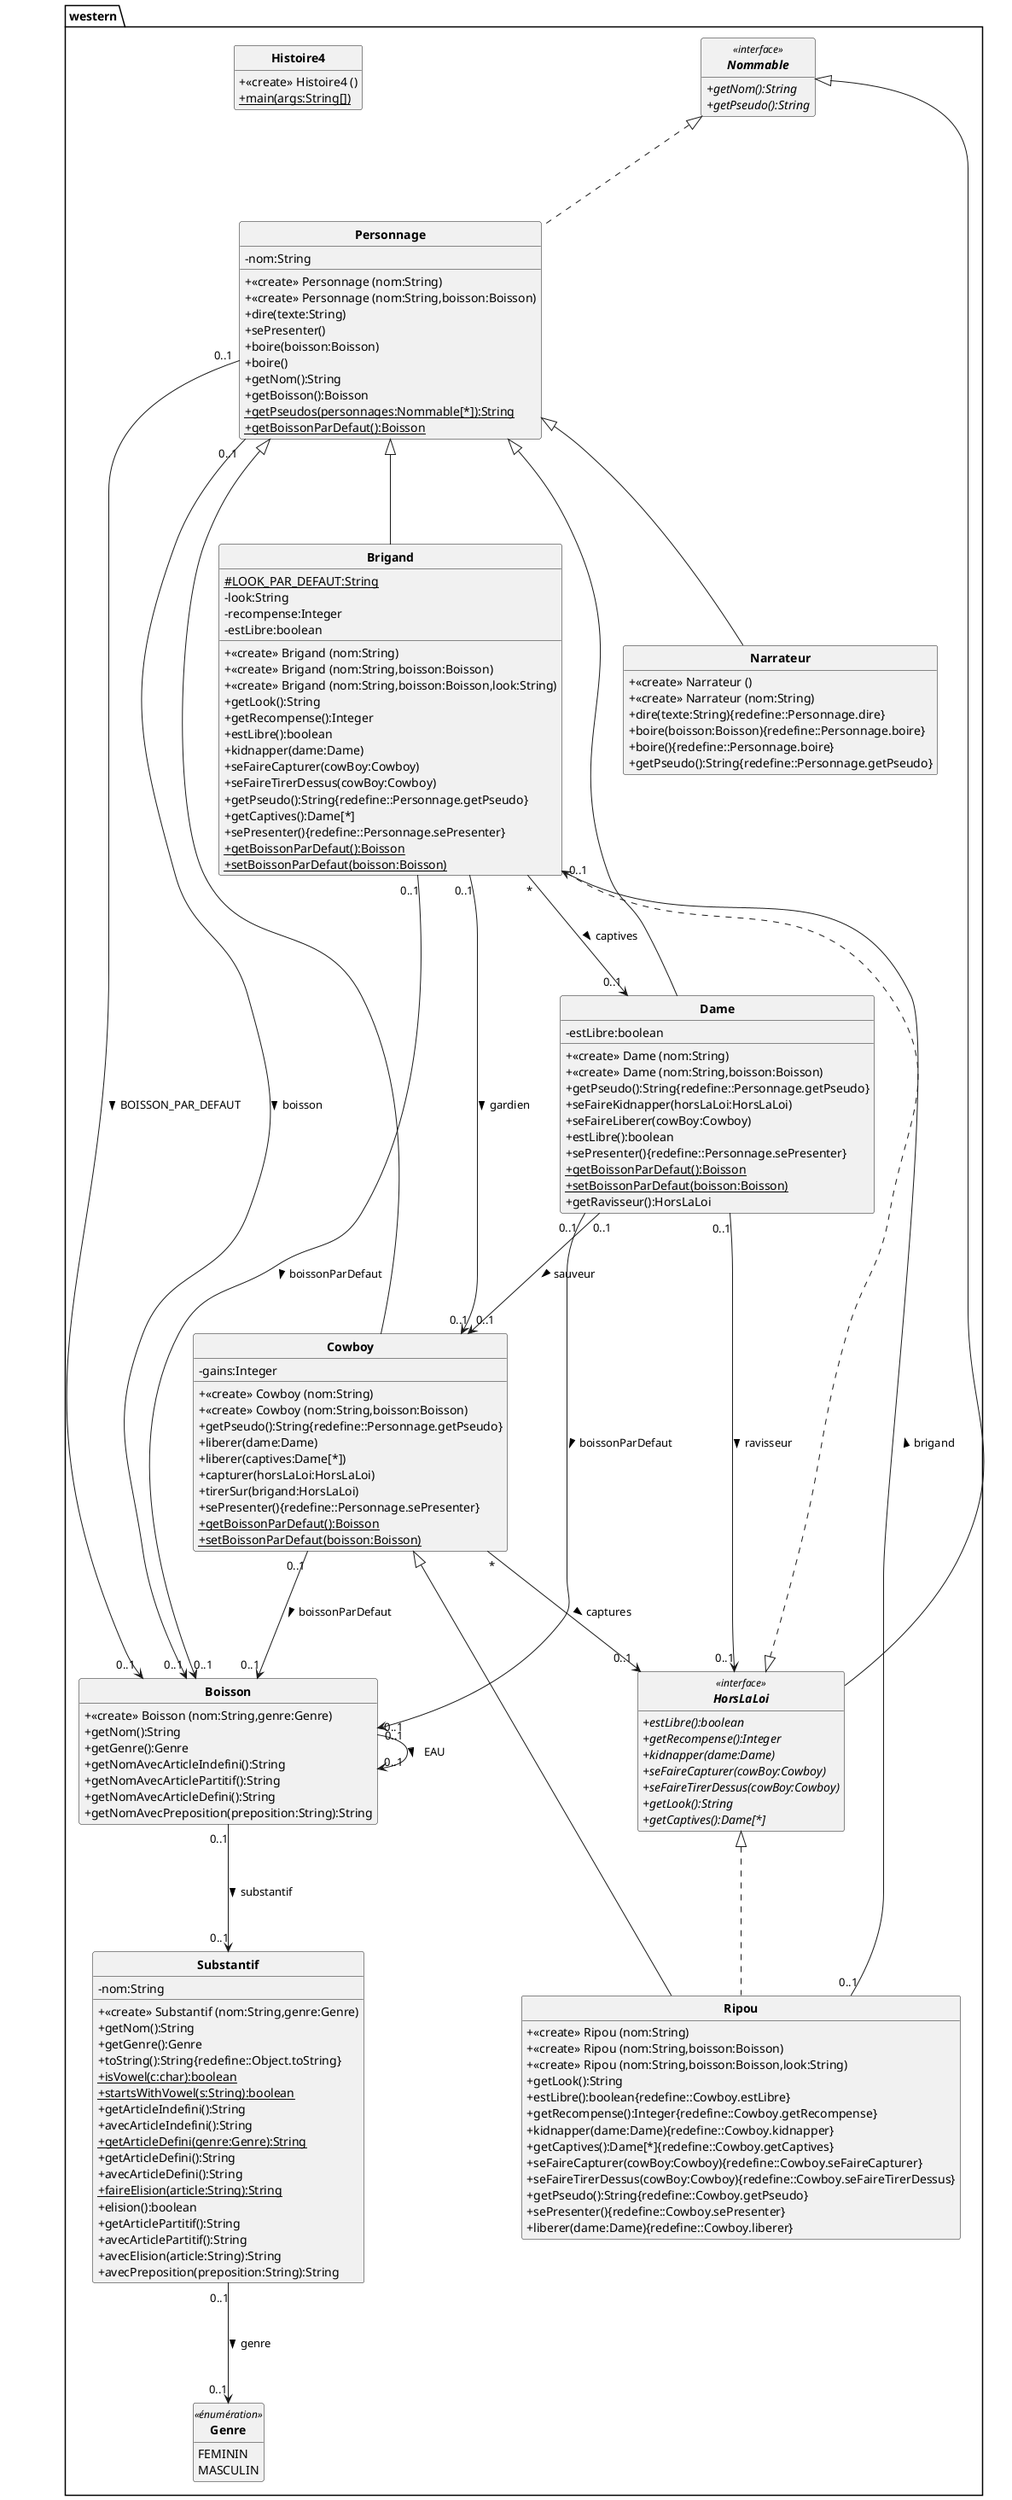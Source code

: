 @startuml
skinparam classAttributeIconSize 0
skinparam classFontStyle Bold
skinparam style strictuml
hide empty members
package western
{
CLASS Boisson
{
+  <<create>> Boisson (nom:String,genre:Genre)
+ getNom():String
+ getGenre():Genre
+ getNomAvecArticleIndefini():String
+ getNomAvecArticlePartitif():String
+ getNomAvecArticleDefini():String
+ getNomAvecPreposition(preposition:String):String

}
CLASS Personnage
{
- nom:String
+  <<create>> Personnage (nom:String)
+  <<create>> Personnage (nom:String,boisson:Boisson)
+ dire(texte:String)
+ sePresenter()
+ boire(boisson:Boisson)
+ boire()
+ getNom():String
+ getBoisson():Boisson
+ {static} getPseudos(personnages:Nommable[*]):String
+ {static} getBoissonParDefaut():Boisson

}
CLASS Narrateur
{
+  <<create>> Narrateur ()
+  <<create>> Narrateur (nom:String)
+ dire(texte:String){redefine::Personnage.dire}
+ boire(boisson:Boisson){redefine::Personnage.boire}
+ boire(){redefine::Personnage.boire}
+ getPseudo():String{redefine::Personnage.getPseudo}

}
INTERFACE Nommable<<interface>>
{
+ {abstract}getNom():String
+ {abstract}getPseudo():String

}
CLASS Histoire4
{
+  <<create>> Histoire4 ()
+ {static} main(args:String[])

}
CLASS Substantif
{
- nom:String
+  <<create>> Substantif (nom:String,genre:Genre)
+ getNom():String
+ getGenre():Genre
+ toString():String{redefine::Object.toString}
+ {static} isVowel(c:char):boolean
+ {static} startsWithVowel(s:String):boolean
+ getArticleIndefini():String
+ avecArticleIndefini():String
+ {static} getArticleDefini(genre:Genre):String
+ getArticleDefini():String
+ avecArticleDefini():String
+ {static} faireElision(article:String):String
+ elision():boolean
+ getArticlePartitif():String
+ avecArticlePartitif():String
+ avecElision(article:String):String
+ avecPreposition(preposition:String):String

}
ENUM Genre<<énumération>>
{
FEMININ
MASCULIN

}
CLASS Ripou
{
+  <<create>> Ripou (nom:String)
+  <<create>> Ripou (nom:String,boisson:Boisson)
+  <<create>> Ripou (nom:String,boisson:Boisson,look:String)
+ getLook():String
+ estLibre():boolean{redefine::Cowboy.estLibre}
+ getRecompense():Integer{redefine::Cowboy.getRecompense}
+ kidnapper(dame:Dame){redefine::Cowboy.kidnapper}
+ getCaptives():Dame[*]{redefine::Cowboy.getCaptives}
+ seFaireCapturer(cowBoy:Cowboy){redefine::Cowboy.seFaireCapturer}
+ seFaireTirerDessus(cowBoy:Cowboy){redefine::Cowboy.seFaireTirerDessus}
+ getPseudo():String{redefine::Cowboy.getPseudo}
+ sePresenter(){redefine::Cowboy.sePresenter}
+ liberer(dame:Dame){redefine::Cowboy.liberer}

}
CLASS Brigand
{
# {static} LOOK_PAR_DEFAUT:String
- look:String
- recompense:Integer 
- estLibre:boolean 
+  <<create>> Brigand (nom:String)
+  <<create>> Brigand (nom:String,boisson:Boisson)
+  <<create>> Brigand (nom:String,boisson:Boisson,look:String)
+ getLook():String
+ getRecompense():Integer
+ estLibre():boolean
+ kidnapper(dame:Dame)
+ seFaireCapturer(cowBoy:Cowboy)
+ seFaireTirerDessus(cowBoy:Cowboy)
+ getPseudo():String{redefine::Personnage.getPseudo}
+ getCaptives():Dame[*]
+ sePresenter(){redefine::Personnage.sePresenter}
+ {static} getBoissonParDefaut():Boisson
+ {static} setBoissonParDefaut(boisson:Boisson)

}
CLASS Cowboy
{
- gains:Integer 
+  <<create>> Cowboy (nom:String)
+  <<create>> Cowboy (nom:String,boisson:Boisson)
+ getPseudo():String{redefine::Personnage.getPseudo}
+ liberer(dame:Dame)
+ liberer(captives:Dame[*])
+ capturer(horsLaLoi:HorsLaLoi)
+ tirerSur(brigand:HorsLaLoi)
+ sePresenter(){redefine::Personnage.sePresenter}
+ {static} getBoissonParDefaut():Boisson
+ {static} setBoissonParDefaut(boisson:Boisson)

}
CLASS Dame
{
- estLibre:boolean 
+  <<create>> Dame (nom:String)
+  <<create>> Dame (nom:String,boisson:Boisson)
+ getPseudo():String{redefine::Personnage.getPseudo}
+ seFaireKidnapper(horsLaLoi:HorsLaLoi)
+ seFaireLiberer(cowBoy:Cowboy)
+ estLibre():boolean
+ sePresenter(){redefine::Personnage.sePresenter}
+ {static} getBoissonParDefaut():Boisson
+ {static} setBoissonParDefaut(boisson:Boisson)
+ getRavisseur():HorsLaLoi

}
INTERFACE HorsLaLoi<<interface>>
{
+ {abstract}estLibre():boolean
+ {abstract}getRecompense():Integer
+ {abstract}kidnapper(dame:Dame)
+ {abstract}seFaireCapturer(cowBoy:Cowboy)
+ {abstract}seFaireTirerDessus(cowBoy:Cowboy)
+ {abstract}getLook():String
+ {abstract}getCaptives():Dame[*]

}

Nommable <|... Personnage

HorsLaLoi <|... Ripou

HorsLaLoi <|... Brigand

Nommable <|-- HorsLaLoi

Personnage <|--- Narrateur

Cowboy <|--- Ripou

Personnage <|--- Brigand

Personnage <|--- Cowboy

Personnage <|--- Dame

Boisson "0..1" ---> "0..1" Substantif : substantif >

Boisson "0..1" ---> "0..1" Boisson : EAU >

Personnage "0..1" ---> "0..1" Boisson : BOISSON_PAR_DEFAUT >

Personnage "0..1" ---> "0..1" Boisson : boisson >

Substantif "0..1" ---> "0..1" Genre : genre >

Ripou "0..1" ---> "0..1" Brigand : brigand >

Brigand "*" ---> "0..1" Dame : captives >

Brigand "0..1" ---> "0..1" Cowboy : gardien >

Brigand "0..1" ---> "0..1" Boisson : boissonParDefaut >

Cowboy "*" ---> "0..1" HorsLaLoi : captures >

Cowboy "0..1" ---> "0..1" Boisson : boissonParDefaut >

Dame "0..1" ---> "0..1" Cowboy : sauveur >

Dame "0..1" ---> "0..1" HorsLaLoi : ravisseur >

Dame "0..1" ---> "0..1" Boisson : boissonParDefaut >
}
@enduml